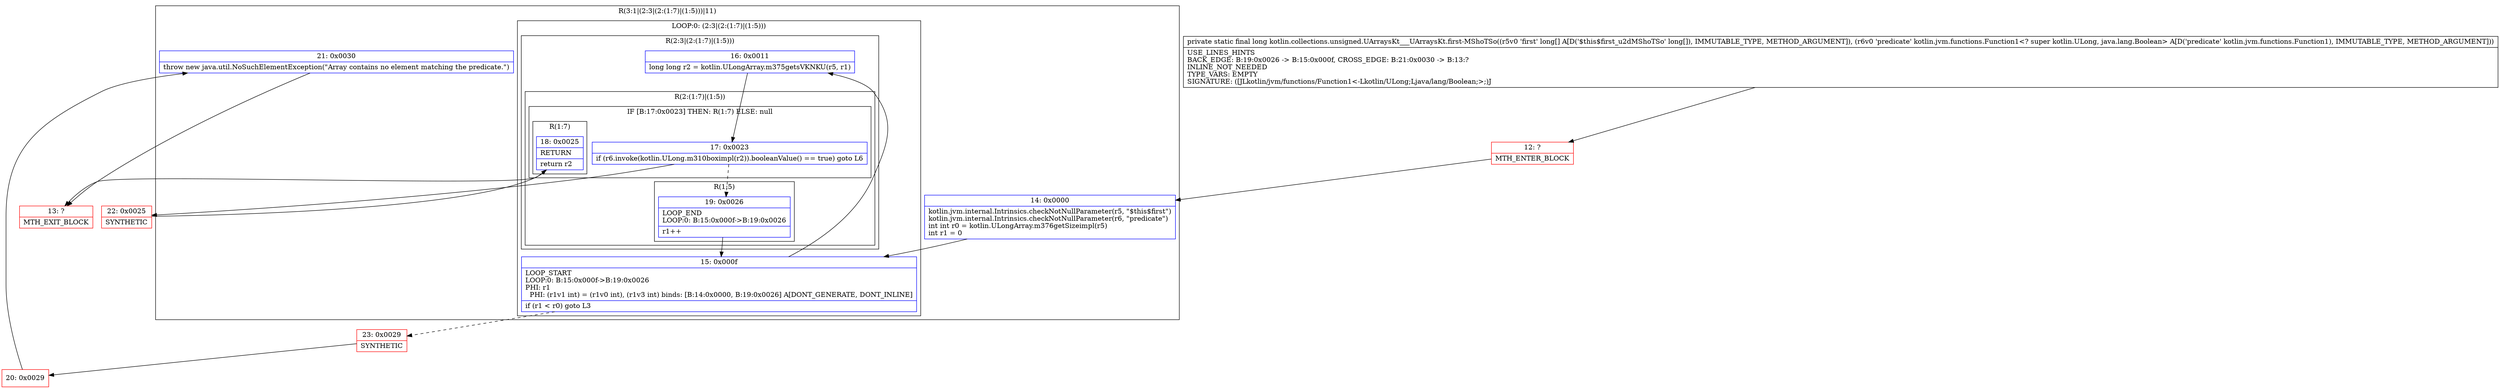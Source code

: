 digraph "CFG forkotlin.collections.unsigned.UArraysKt___UArraysKt.first\-MShoTSo([JLkotlin\/jvm\/functions\/Function1;)J" {
subgraph cluster_Region_535792583 {
label = "R(3:1|(2:3|(2:(1:7)|(1:5)))|11)";
node [shape=record,color=blue];
Node_14 [shape=record,label="{14\:\ 0x0000|kotlin.jvm.internal.Intrinsics.checkNotNullParameter(r5, \"$this$first\")\lkotlin.jvm.internal.Intrinsics.checkNotNullParameter(r6, \"predicate\")\lint int r0 = kotlin.ULongArray.m376getSizeimpl(r5)\lint r1 = 0\l}"];
subgraph cluster_LoopRegion_592860866 {
label = "LOOP:0: (2:3|(2:(1:7)|(1:5)))";
node [shape=record,color=blue];
Node_15 [shape=record,label="{15\:\ 0x000f|LOOP_START\lLOOP:0: B:15:0x000f\-\>B:19:0x0026\lPHI: r1 \l  PHI: (r1v1 int) = (r1v0 int), (r1v3 int) binds: [B:14:0x0000, B:19:0x0026] A[DONT_GENERATE, DONT_INLINE]\l|if (r1 \< r0) goto L3\l}"];
subgraph cluster_Region_624479291 {
label = "R(2:3|(2:(1:7)|(1:5)))";
node [shape=record,color=blue];
Node_16 [shape=record,label="{16\:\ 0x0011|long long r2 = kotlin.ULongArray.m375getsVKNKU(r5, r1)\l}"];
subgraph cluster_Region_256826074 {
label = "R(2:(1:7)|(1:5))";
node [shape=record,color=blue];
subgraph cluster_IfRegion_1189796584 {
label = "IF [B:17:0x0023] THEN: R(1:7) ELSE: null";
node [shape=record,color=blue];
Node_17 [shape=record,label="{17\:\ 0x0023|if (r6.invoke(kotlin.ULong.m310boximpl(r2)).booleanValue() == true) goto L6\l}"];
subgraph cluster_Region_1469801649 {
label = "R(1:7)";
node [shape=record,color=blue];
Node_18 [shape=record,label="{18\:\ 0x0025|RETURN\l|return r2\l}"];
}
}
subgraph cluster_Region_1071909518 {
label = "R(1:5)";
node [shape=record,color=blue];
Node_19 [shape=record,label="{19\:\ 0x0026|LOOP_END\lLOOP:0: B:15:0x000f\-\>B:19:0x0026\l|r1++\l}"];
}
}
}
}
Node_21 [shape=record,label="{21\:\ 0x0030|throw new java.util.NoSuchElementException(\"Array contains no element matching the predicate.\")\l}"];
}
Node_12 [shape=record,color=red,label="{12\:\ ?|MTH_ENTER_BLOCK\l}"];
Node_22 [shape=record,color=red,label="{22\:\ 0x0025|SYNTHETIC\l}"];
Node_13 [shape=record,color=red,label="{13\:\ ?|MTH_EXIT_BLOCK\l}"];
Node_23 [shape=record,color=red,label="{23\:\ 0x0029|SYNTHETIC\l}"];
Node_20 [shape=record,color=red,label="{20\:\ 0x0029}"];
MethodNode[shape=record,label="{private static final long kotlin.collections.unsigned.UArraysKt___UArraysKt.first\-MShoTSo((r5v0 'first' long[] A[D('$this$first_u2dMShoTSo' long[]), IMMUTABLE_TYPE, METHOD_ARGUMENT]), (r6v0 'predicate' kotlin.jvm.functions.Function1\<? super kotlin.ULong, java.lang.Boolean\> A[D('predicate' kotlin.jvm.functions.Function1), IMMUTABLE_TYPE, METHOD_ARGUMENT]))  | USE_LINES_HINTS\lBACK_EDGE: B:19:0x0026 \-\> B:15:0x000f, CROSS_EDGE: B:21:0x0030 \-\> B:13:?\lINLINE_NOT_NEEDED\lTYPE_VARS: EMPTY\lSIGNATURE: ([JLkotlin\/jvm\/functions\/Function1\<\-Lkotlin\/ULong;Ljava\/lang\/Boolean;\>;)J\l}"];
MethodNode -> Node_12;Node_14 -> Node_15;
Node_15 -> Node_16;
Node_15 -> Node_23[style=dashed];
Node_16 -> Node_17;
Node_17 -> Node_19[style=dashed];
Node_17 -> Node_22;
Node_18 -> Node_13;
Node_19 -> Node_15;
Node_21 -> Node_13;
Node_12 -> Node_14;
Node_22 -> Node_18;
Node_23 -> Node_20;
Node_20 -> Node_21;
}

